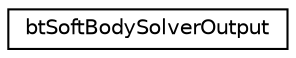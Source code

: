 digraph G
{
  edge [fontname="Helvetica",fontsize="10",labelfontname="Helvetica",labelfontsize="10"];
  node [fontname="Helvetica",fontsize="10",shape=record];
  rankdir=LR;
  Node1 [label="btSoftBodySolverOutput",height=0.2,width=0.4,color="black", fillcolor="white", style="filled",URL="$de/df4/classbtSoftBodySolverOutput.html"];
}
